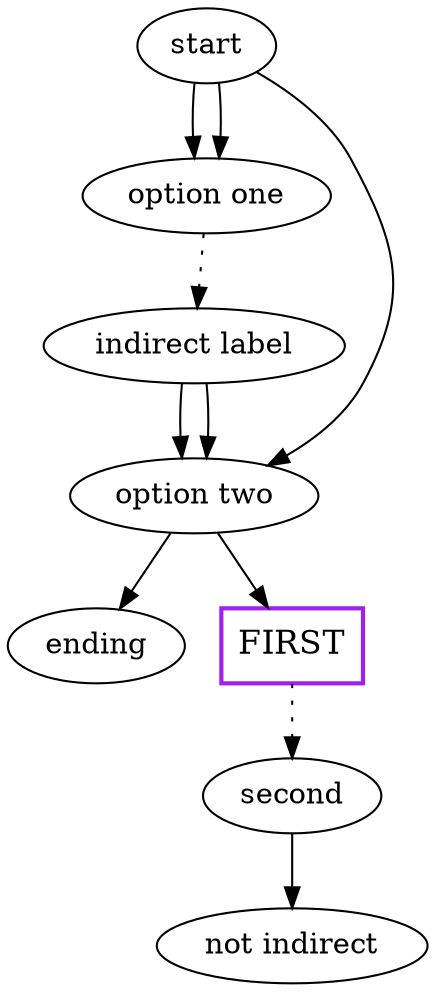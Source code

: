 digraph  {
	
	n5[label="ending"];
	n6[color="purple",fontsize="16",label="FIRST",shape="rectangle",style="bold"];
	n4[label="indirect label"];
	n8[label="not indirect"];
	n2[label="option one"];
	n3[label="option two"];
	n7[label="second"];
	n1[label="start"];
	n6->n7[label="",style="dotted"];
	n4->n3[label=""];
	n4->n3[label=""];
	n2->n4[label="",style="dotted"];
	n3->n5[label=""];
	n3->n6[label=""];
	n7->n8[label=""];
	n1->n2[label=""];
	n1->n3[label=""];
	n1->n2[label=""];
	
}
